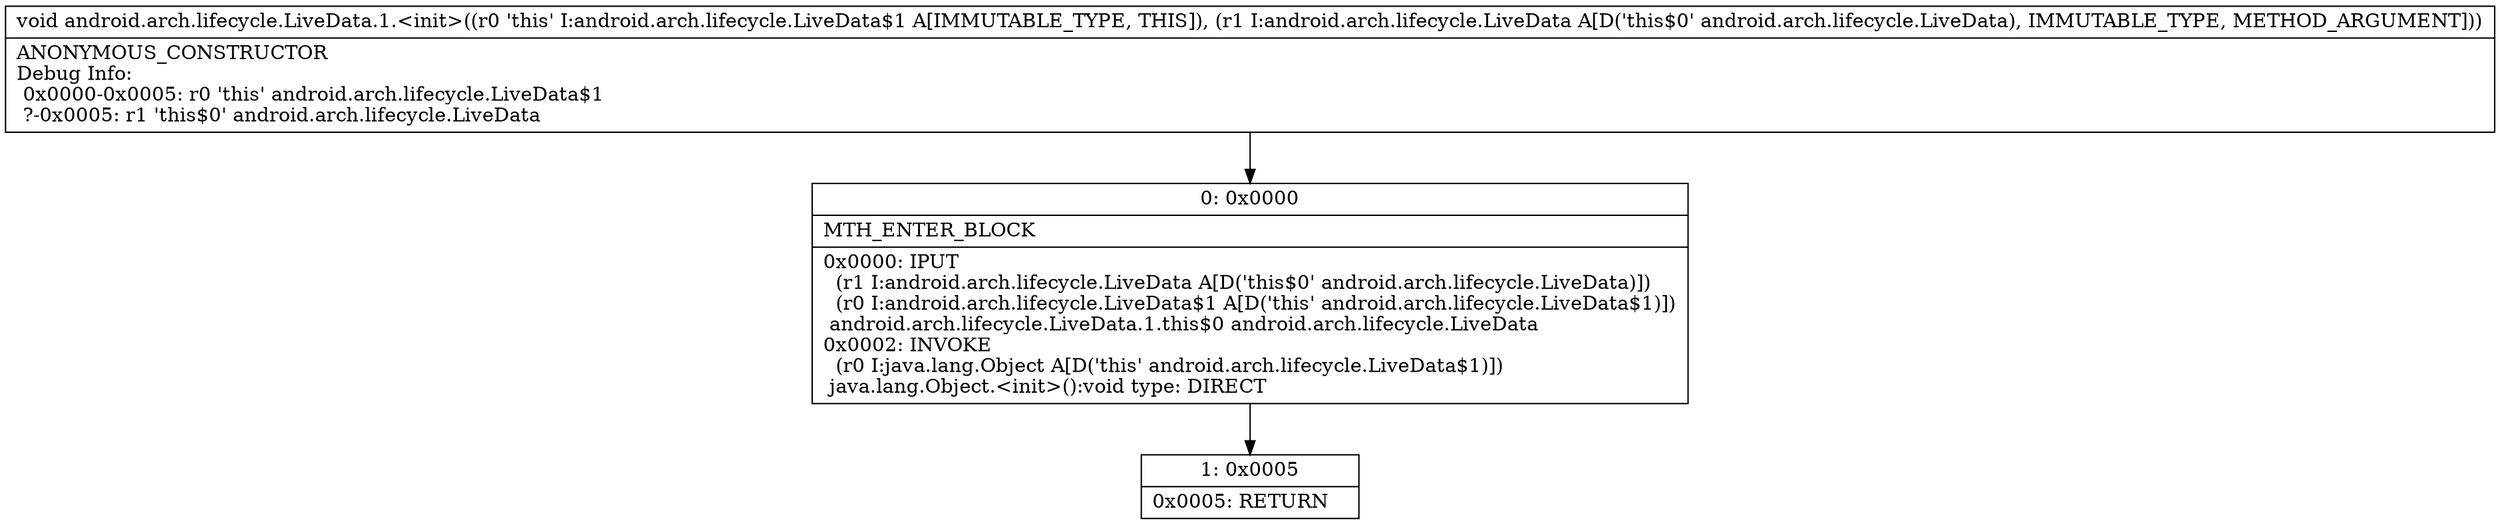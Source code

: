 digraph "CFG forandroid.arch.lifecycle.LiveData.1.\<init\>(Landroid\/arch\/lifecycle\/LiveData;)V" {
Node_0 [shape=record,label="{0\:\ 0x0000|MTH_ENTER_BLOCK\l|0x0000: IPUT  \l  (r1 I:android.arch.lifecycle.LiveData A[D('this$0' android.arch.lifecycle.LiveData)])\l  (r0 I:android.arch.lifecycle.LiveData$1 A[D('this' android.arch.lifecycle.LiveData$1)])\l android.arch.lifecycle.LiveData.1.this$0 android.arch.lifecycle.LiveData \l0x0002: INVOKE  \l  (r0 I:java.lang.Object A[D('this' android.arch.lifecycle.LiveData$1)])\l java.lang.Object.\<init\>():void type: DIRECT \l}"];
Node_1 [shape=record,label="{1\:\ 0x0005|0x0005: RETURN   \l}"];
MethodNode[shape=record,label="{void android.arch.lifecycle.LiveData.1.\<init\>((r0 'this' I:android.arch.lifecycle.LiveData$1 A[IMMUTABLE_TYPE, THIS]), (r1 I:android.arch.lifecycle.LiveData A[D('this$0' android.arch.lifecycle.LiveData), IMMUTABLE_TYPE, METHOD_ARGUMENT]))  | ANONYMOUS_CONSTRUCTOR\lDebug Info:\l  0x0000\-0x0005: r0 'this' android.arch.lifecycle.LiveData$1\l  ?\-0x0005: r1 'this$0' android.arch.lifecycle.LiveData\l}"];
MethodNode -> Node_0;
Node_0 -> Node_1;
}

